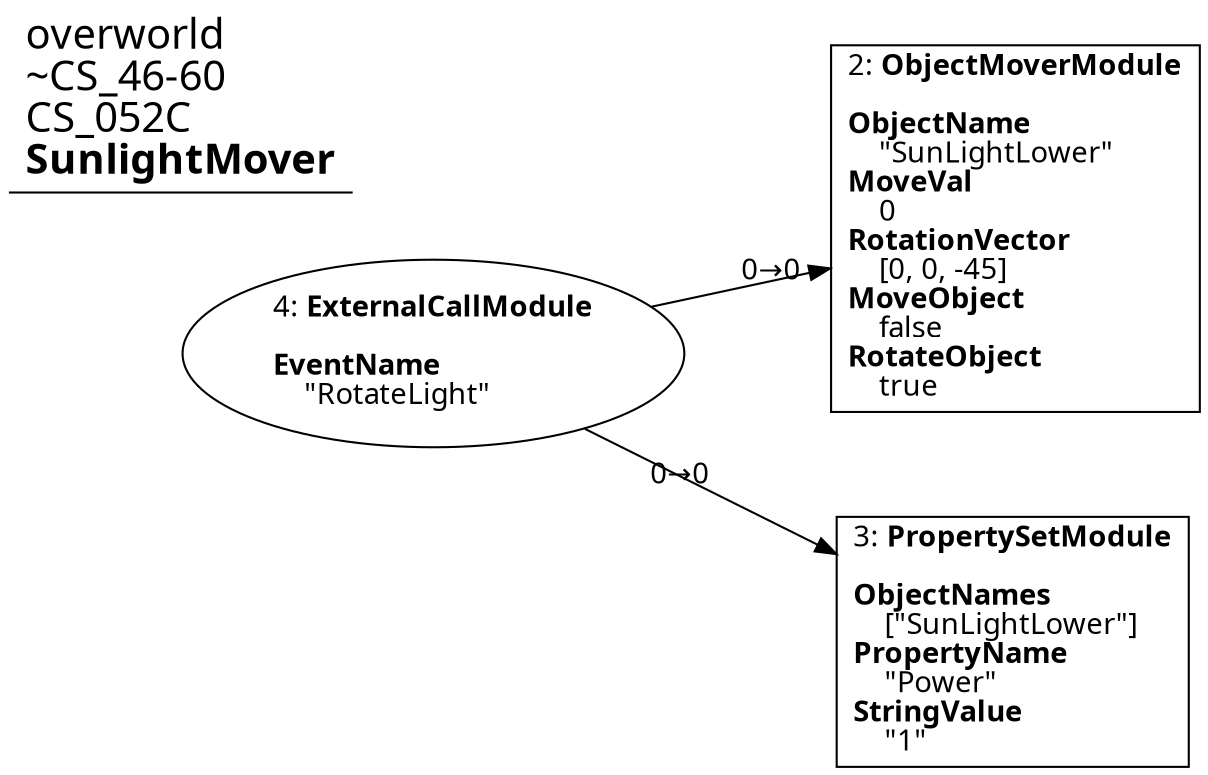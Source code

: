 digraph {
    layout = fdp;
    overlap = prism;
    sep = "+16";
    splines = spline;

    node [ shape = box ];

    graph [ fontname = "Segoe UI" ];
    node [ fontname = "Segoe UI" ];
    edge [ fontname = "Segoe UI" ];

    2 [ label = <2: <b>ObjectMoverModule</b><br/><br/><b>ObjectName</b><br align="left"/>    &quot;SunLightLower&quot;<br align="left"/><b>MoveVal</b><br align="left"/>    0<br align="left"/><b>RotationVector</b><br align="left"/>    [0, 0, -45]<br align="left"/><b>MoveObject</b><br align="left"/>    false<br align="left"/><b>RotateObject</b><br align="left"/>    true<br align="left"/>> ];
    2 [ pos = "0.38500002,-0.209!" ];

    3 [ label = <3: <b>PropertySetModule</b><br/><br/><b>ObjectNames</b><br align="left"/>    [&quot;SunLightLower&quot;]<br align="left"/><b>PropertyName</b><br align="left"/>    &quot;Power&quot;<br align="left"/><b>StringValue</b><br align="left"/>    &quot;1&quot;<br align="left"/>> ];
    3 [ pos = "0.384,-0.36100003!" ];

    4 [ label = <4: <b>ExternalCallModule</b><br/><br/><b>EventName</b><br align="left"/>    &quot;RotateLight&quot;<br align="left"/>> ];
    4 [ shape = oval ]
    4 [ pos = "0.125,-0.209!" ];
    4 -> 3 [ label = "0→0" ];
    4 -> 2 [ label = "0→0" ];

    title [ pos = "0.124000005,-0.208!" ];
    title [ shape = underline ];
    title [ label = <<font point-size="20">overworld<br align="left"/>~CS_46-60<br align="left"/>CS_052C<br align="left"/><b>SunlightMover</b><br align="left"/></font>> ];
}
